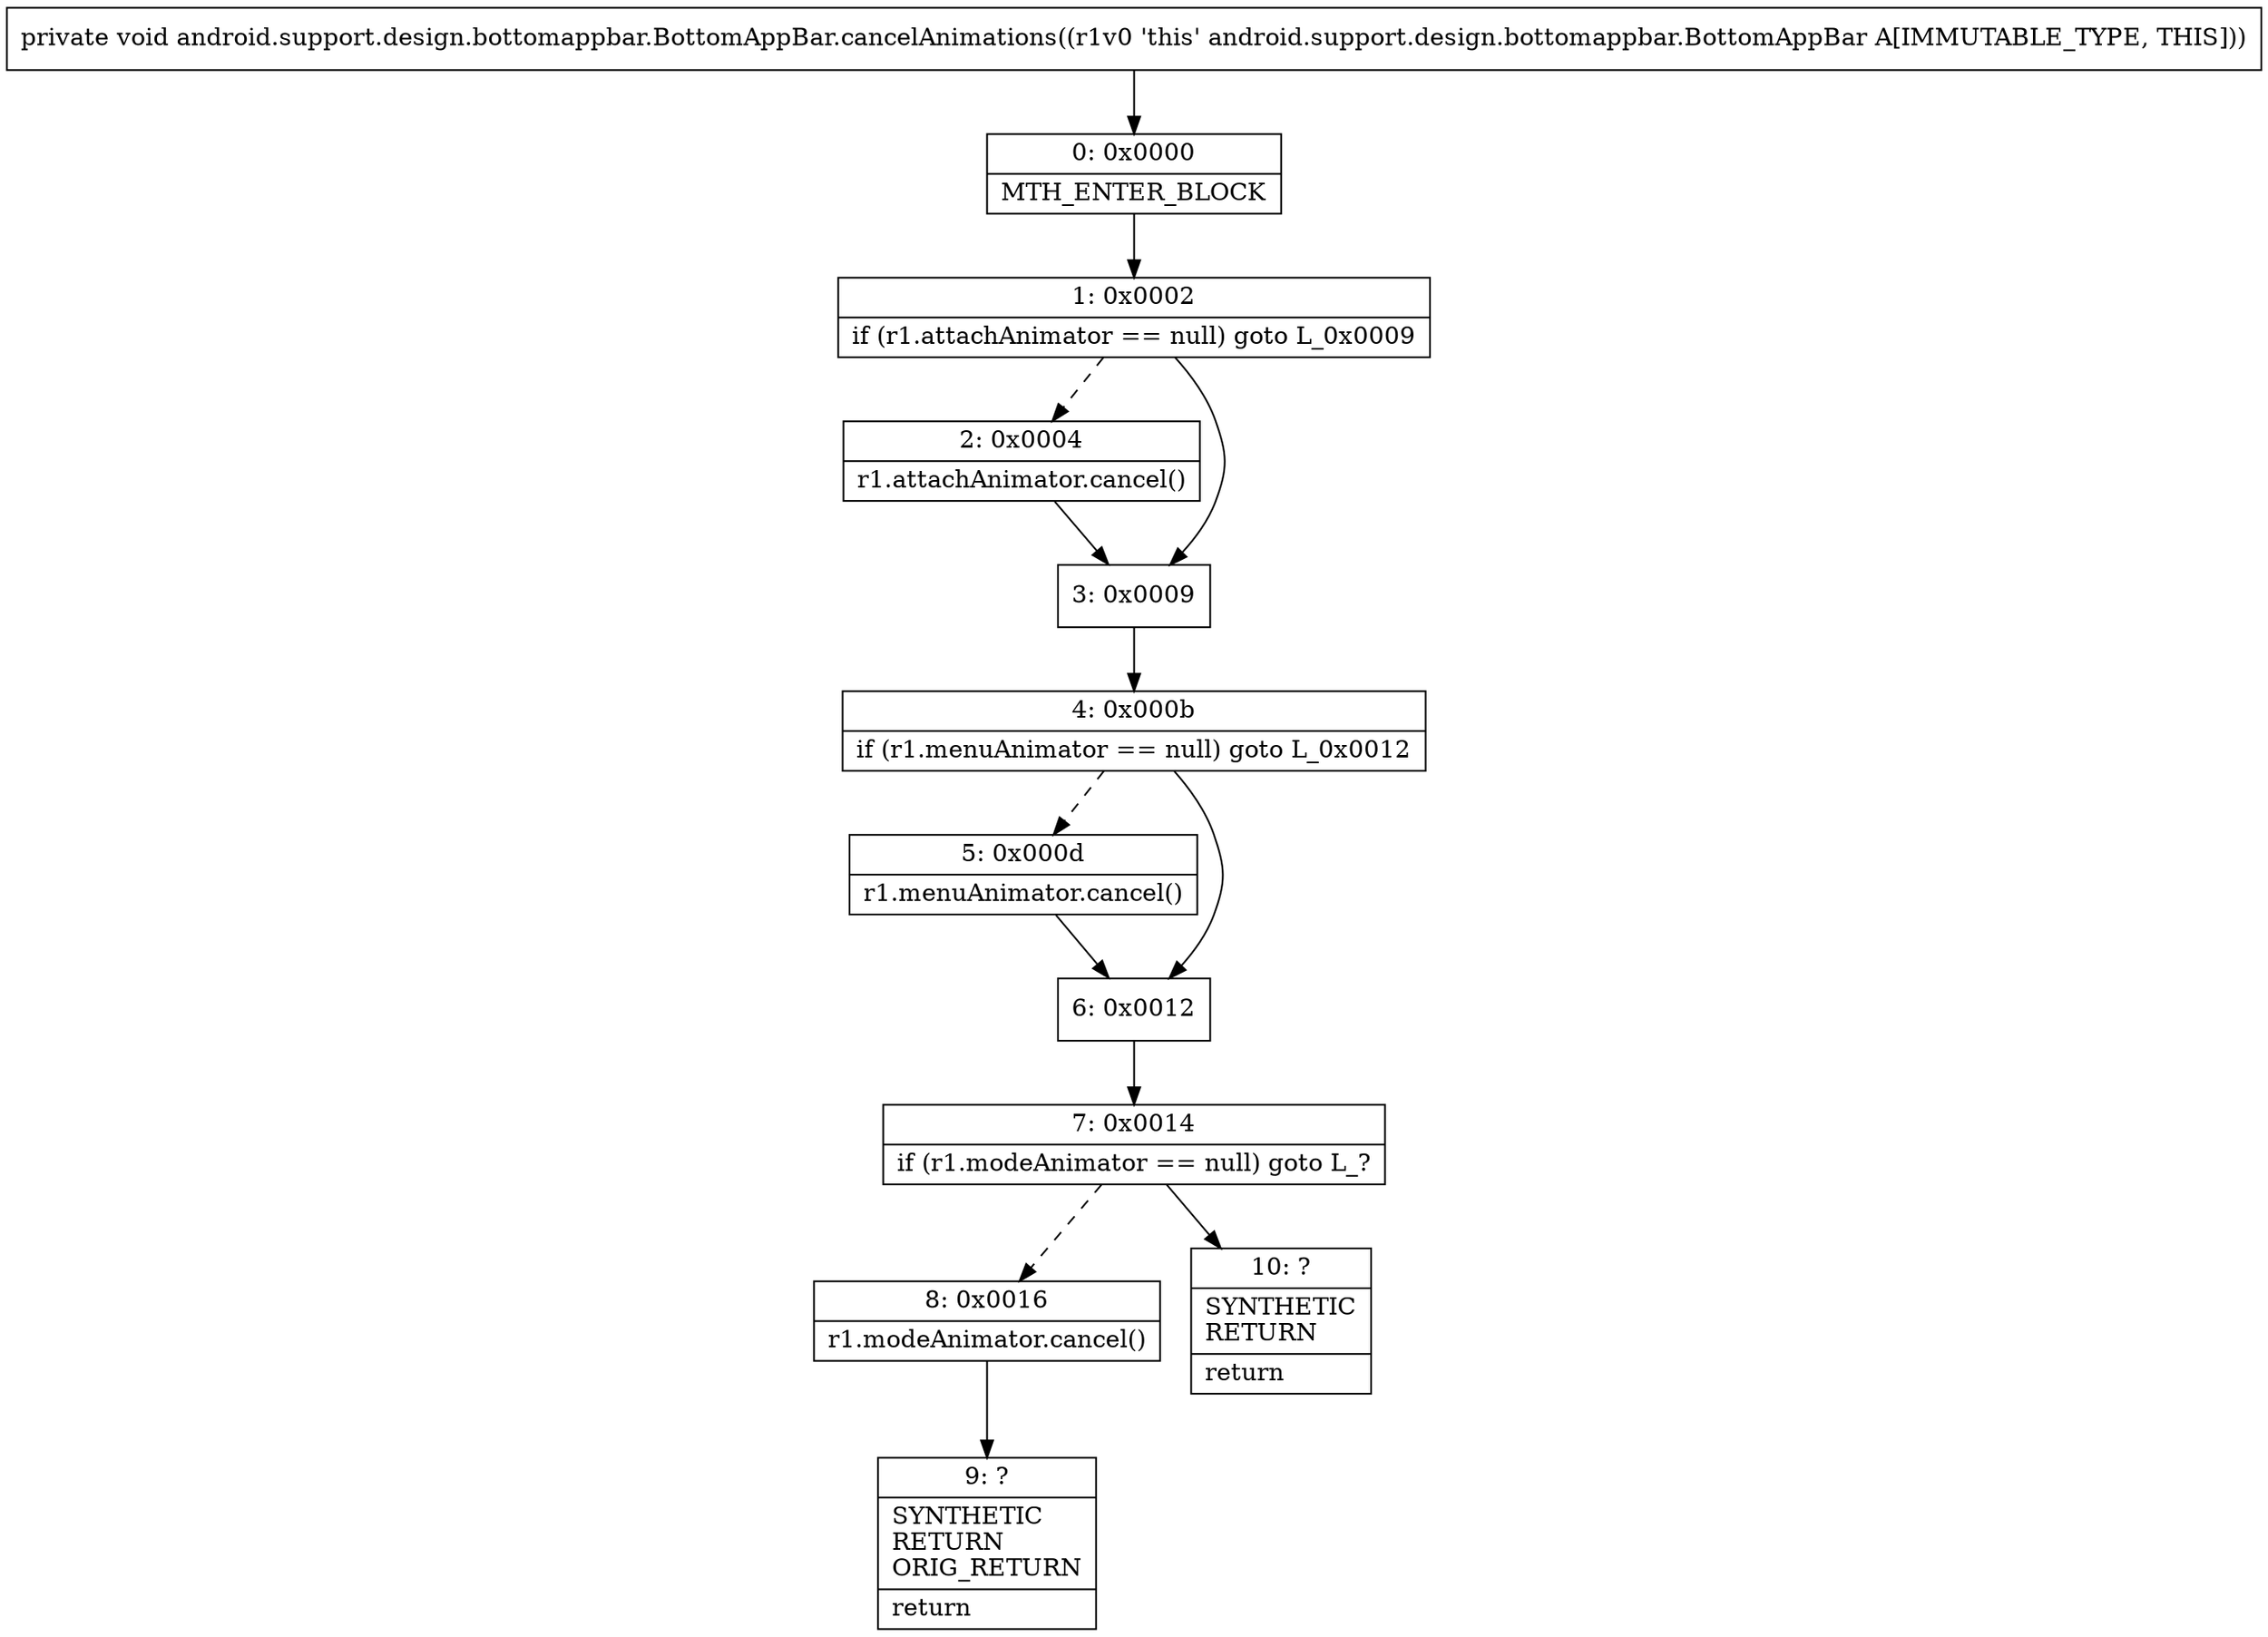 digraph "CFG forandroid.support.design.bottomappbar.BottomAppBar.cancelAnimations()V" {
Node_0 [shape=record,label="{0\:\ 0x0000|MTH_ENTER_BLOCK\l}"];
Node_1 [shape=record,label="{1\:\ 0x0002|if (r1.attachAnimator == null) goto L_0x0009\l}"];
Node_2 [shape=record,label="{2\:\ 0x0004|r1.attachAnimator.cancel()\l}"];
Node_3 [shape=record,label="{3\:\ 0x0009}"];
Node_4 [shape=record,label="{4\:\ 0x000b|if (r1.menuAnimator == null) goto L_0x0012\l}"];
Node_5 [shape=record,label="{5\:\ 0x000d|r1.menuAnimator.cancel()\l}"];
Node_6 [shape=record,label="{6\:\ 0x0012}"];
Node_7 [shape=record,label="{7\:\ 0x0014|if (r1.modeAnimator == null) goto L_?\l}"];
Node_8 [shape=record,label="{8\:\ 0x0016|r1.modeAnimator.cancel()\l}"];
Node_9 [shape=record,label="{9\:\ ?|SYNTHETIC\lRETURN\lORIG_RETURN\l|return\l}"];
Node_10 [shape=record,label="{10\:\ ?|SYNTHETIC\lRETURN\l|return\l}"];
MethodNode[shape=record,label="{private void android.support.design.bottomappbar.BottomAppBar.cancelAnimations((r1v0 'this' android.support.design.bottomappbar.BottomAppBar A[IMMUTABLE_TYPE, THIS])) }"];
MethodNode -> Node_0;
Node_0 -> Node_1;
Node_1 -> Node_2[style=dashed];
Node_1 -> Node_3;
Node_2 -> Node_3;
Node_3 -> Node_4;
Node_4 -> Node_5[style=dashed];
Node_4 -> Node_6;
Node_5 -> Node_6;
Node_6 -> Node_7;
Node_7 -> Node_8[style=dashed];
Node_7 -> Node_10;
Node_8 -> Node_9;
}


